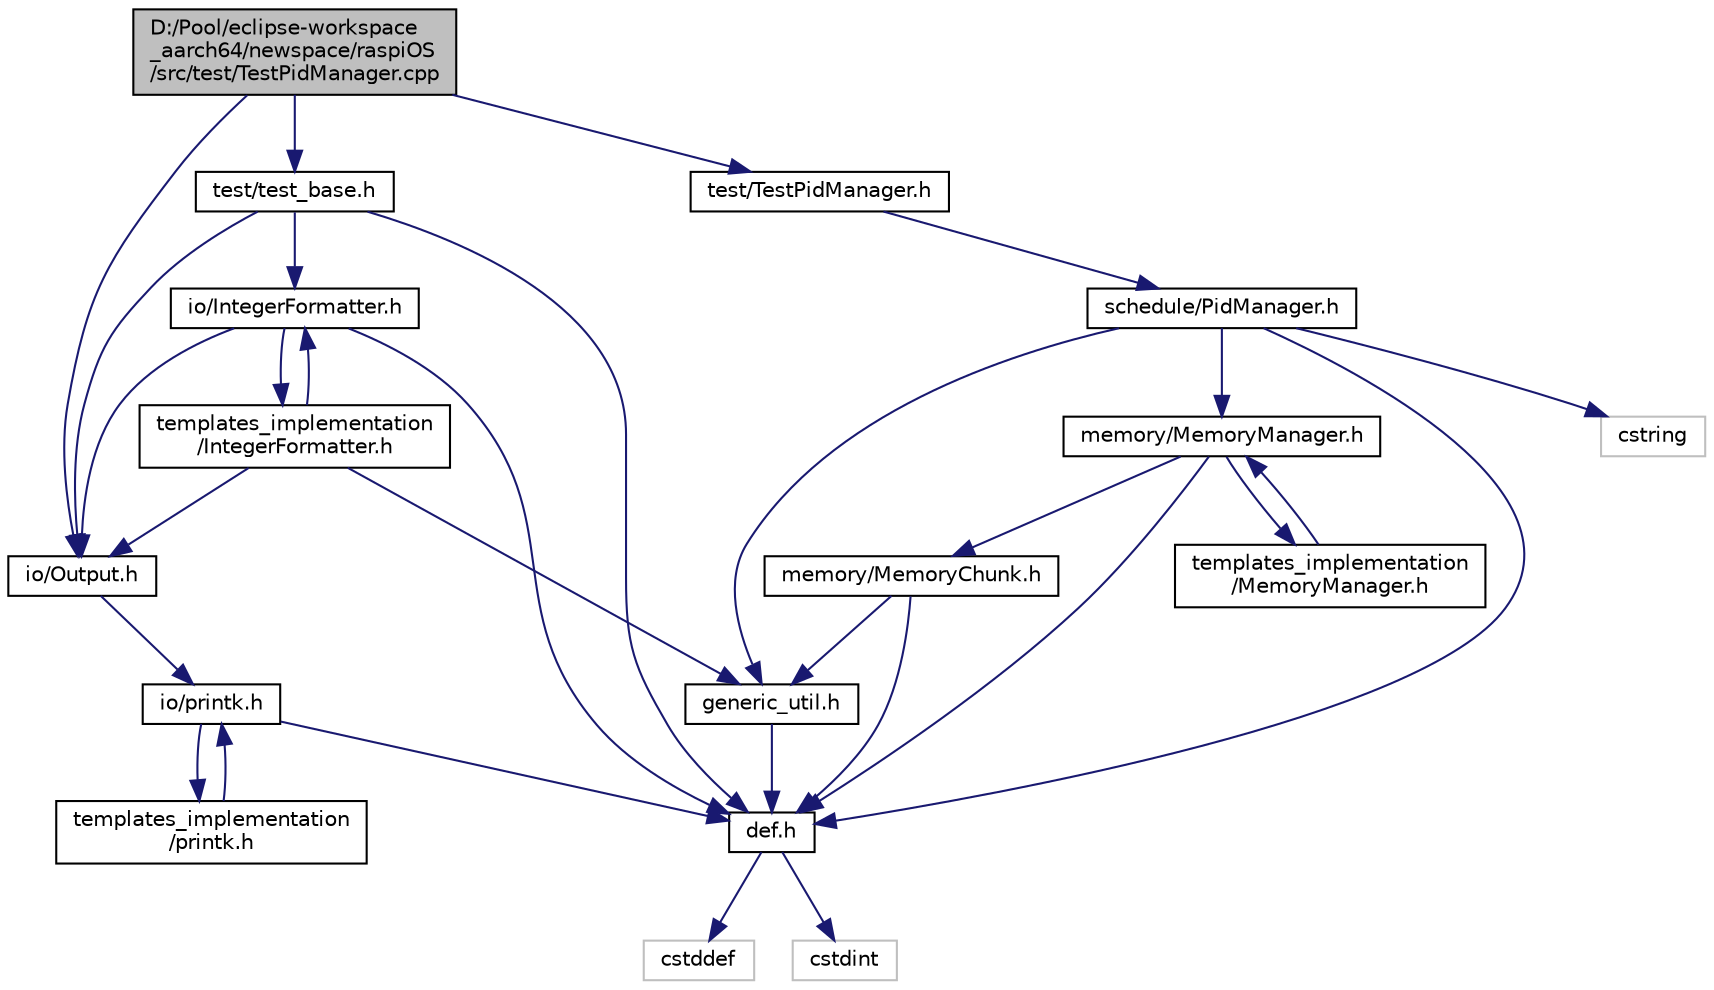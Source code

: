 digraph "D:/Pool/eclipse-workspace_aarch64/newspace/raspiOS/src/test/TestPidManager.cpp"
{
  edge [fontname="Helvetica",fontsize="10",labelfontname="Helvetica",labelfontsize="10"];
  node [fontname="Helvetica",fontsize="10",shape=record];
  Node4078 [label="D:/Pool/eclipse-workspace\l_aarch64/newspace/raspiOS\l/src/test/TestPidManager.cpp",height=0.2,width=0.4,color="black", fillcolor="grey75", style="filled", fontcolor="black"];
  Node4078 -> Node4079 [color="midnightblue",fontsize="10",style="solid",fontname="Helvetica"];
  Node4079 [label="io/Output.h",height=0.2,width=0.4,color="black", fillcolor="white", style="filled",URL="$d6/d77/_output_8h.html"];
  Node4079 -> Node4080 [color="midnightblue",fontsize="10",style="solid",fontname="Helvetica"];
  Node4080 [label="io/printk.h",height=0.2,width=0.4,color="black", fillcolor="white", style="filled",URL="$dd/d17/io_2printk_8h.html"];
  Node4080 -> Node4081 [color="midnightblue",fontsize="10",style="solid",fontname="Helvetica"];
  Node4081 [label="def.h",height=0.2,width=0.4,color="black", fillcolor="white", style="filled",URL="$d4/da4/def_8h.html"];
  Node4081 -> Node4082 [color="midnightblue",fontsize="10",style="solid",fontname="Helvetica"];
  Node4082 [label="cstddef",height=0.2,width=0.4,color="grey75", fillcolor="white", style="filled"];
  Node4081 -> Node4083 [color="midnightblue",fontsize="10",style="solid",fontname="Helvetica"];
  Node4083 [label="cstdint",height=0.2,width=0.4,color="grey75", fillcolor="white", style="filled"];
  Node4080 -> Node4084 [color="midnightblue",fontsize="10",style="solid",fontname="Helvetica"];
  Node4084 [label="templates_implementation\l/printk.h",height=0.2,width=0.4,color="black", fillcolor="white", style="filled",URL="$d7/d95/templates__implementation_2printk_8h.html"];
  Node4084 -> Node4080 [color="midnightblue",fontsize="10",style="solid",fontname="Helvetica"];
  Node4078 -> Node4085 [color="midnightblue",fontsize="10",style="solid",fontname="Helvetica"];
  Node4085 [label="test/TestPidManager.h",height=0.2,width=0.4,color="black", fillcolor="white", style="filled",URL="$db/df0/_test_pid_manager_8h.html"];
  Node4085 -> Node4086 [color="midnightblue",fontsize="10",style="solid",fontname="Helvetica"];
  Node4086 [label="schedule/PidManager.h",height=0.2,width=0.4,color="black", fillcolor="white", style="filled",URL="$d4/d92/_pid_manager_8h.html"];
  Node4086 -> Node4081 [color="midnightblue",fontsize="10",style="solid",fontname="Helvetica"];
  Node4086 -> Node4087 [color="midnightblue",fontsize="10",style="solid",fontname="Helvetica"];
  Node4087 [label="memory/MemoryManager.h",height=0.2,width=0.4,color="black", fillcolor="white", style="filled",URL="$d6/d76/memory_2_memory_manager_8h.html"];
  Node4087 -> Node4081 [color="midnightblue",fontsize="10",style="solid",fontname="Helvetica"];
  Node4087 -> Node4088 [color="midnightblue",fontsize="10",style="solid",fontname="Helvetica"];
  Node4088 [label="memory/MemoryChunk.h",height=0.2,width=0.4,color="black", fillcolor="white", style="filled",URL="$d9/df6/_memory_chunk_8h.html"];
  Node4088 -> Node4081 [color="midnightblue",fontsize="10",style="solid",fontname="Helvetica"];
  Node4088 -> Node4089 [color="midnightblue",fontsize="10",style="solid",fontname="Helvetica"];
  Node4089 [label="generic_util.h",height=0.2,width=0.4,color="black", fillcolor="white", style="filled",URL="$d6/d93/generic__util_8h.html"];
  Node4089 -> Node4081 [color="midnightblue",fontsize="10",style="solid",fontname="Helvetica"];
  Node4087 -> Node4090 [color="midnightblue",fontsize="10",style="solid",fontname="Helvetica"];
  Node4090 [label="templates_implementation\l/MemoryManager.h",height=0.2,width=0.4,color="black", fillcolor="white", style="filled",URL="$dd/d2b/templates__implementation_2_memory_manager_8h.html"];
  Node4090 -> Node4087 [color="midnightblue",fontsize="10",style="solid",fontname="Helvetica"];
  Node4086 -> Node4089 [color="midnightblue",fontsize="10",style="solid",fontname="Helvetica"];
  Node4086 -> Node4091 [color="midnightblue",fontsize="10",style="solid",fontname="Helvetica"];
  Node4091 [label="cstring",height=0.2,width=0.4,color="grey75", fillcolor="white", style="filled"];
  Node4078 -> Node4092 [color="midnightblue",fontsize="10",style="solid",fontname="Helvetica"];
  Node4092 [label="test/test_base.h",height=0.2,width=0.4,color="black", fillcolor="white", style="filled",URL="$dc/d74/test__base_8h.html"];
  Node4092 -> Node4081 [color="midnightblue",fontsize="10",style="solid",fontname="Helvetica"];
  Node4092 -> Node4079 [color="midnightblue",fontsize="10",style="solid",fontname="Helvetica"];
  Node4092 -> Node4093 [color="midnightblue",fontsize="10",style="solid",fontname="Helvetica"];
  Node4093 [label="io/IntegerFormatter.h",height=0.2,width=0.4,color="black", fillcolor="white", style="filled",URL="$d5/d7b/io_2_integer_formatter_8h.html"];
  Node4093 -> Node4081 [color="midnightblue",fontsize="10",style="solid",fontname="Helvetica"];
  Node4093 -> Node4079 [color="midnightblue",fontsize="10",style="solid",fontname="Helvetica"];
  Node4093 -> Node4094 [color="midnightblue",fontsize="10",style="solid",fontname="Helvetica"];
  Node4094 [label="templates_implementation\l/IntegerFormatter.h",height=0.2,width=0.4,color="black", fillcolor="white", style="filled",URL="$dc/d84/templates__implementation_2_integer_formatter_8h.html"];
  Node4094 -> Node4093 [color="midnightblue",fontsize="10",style="solid",fontname="Helvetica"];
  Node4094 -> Node4089 [color="midnightblue",fontsize="10",style="solid",fontname="Helvetica"];
  Node4094 -> Node4079 [color="midnightblue",fontsize="10",style="solid",fontname="Helvetica"];
}
